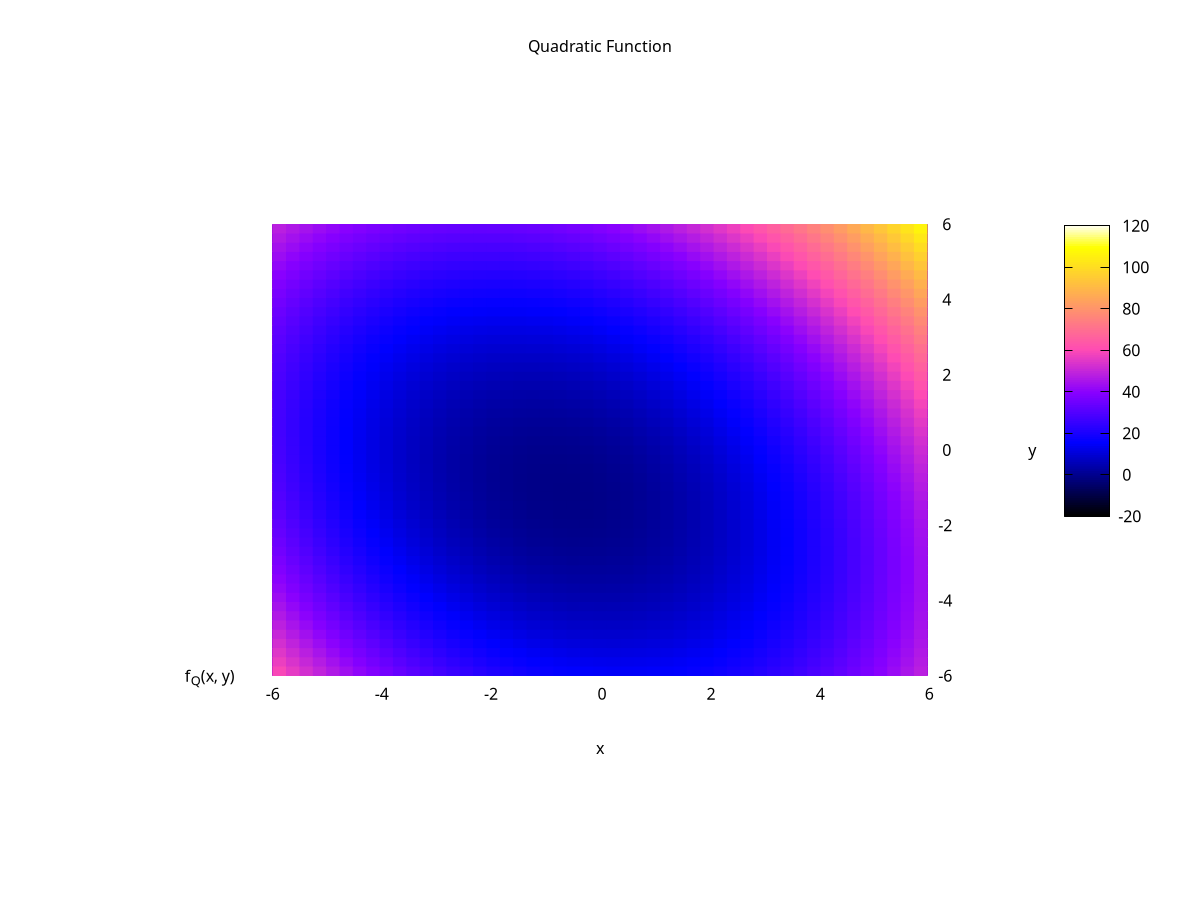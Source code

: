 set terminal postscript eps enhanced color
set xlabel "x"
set ylabel "y"
set pm3d at bs
set hidden3d
set palette rgbformulae 30, 31, 32
set isosample 50
unset key

set xrange [-6:6]
set yrange [-6:6]
set title "Quadratic Function"
set zlabel "f_{Q}(x, y)"
set view ARG1, ARG2
set output "quadratic_function.eps"
splot 1.125*x**2 + 0.5*x*y + 0.75*y**2 + 2*x + 2*y

set xrange [-6:6]
set yrange [-6:6]
set title "Ridge Regularized Logistic Regression"
set zlabel "f_{LL}(x, y)"
set view ARG3, ARG4
set output "ridge_regularized_logistic_regression.eps"
splot 0.5*(x**2 + y**2) + 50*log(1 + exp(-0.5*y)) + 50*log(1 + exp(0.2*x))

set xrange [-6:6]
set yrange [-6:6]
set title "Himmelblaus Function"
set zlabel "f_{H}(x, y)"
set view ARG5, ARG6
set output "himmelblaus_function.eps"
splot 0.1*(x**2 + y - 11)**2 + 0.1*(x + y**2 - 7)**2

set xrange [-3:3]
set yrange [-6:6]
set title "Rosenbrock's Banana Function"
set zlabel "f_{R}(x, y)"
set view ARG7, ARG8
set output "rosenbrock_banana_function.eps"
splot 0.002*(1 - x)**2 + 0.2*(y - x**2)**2
